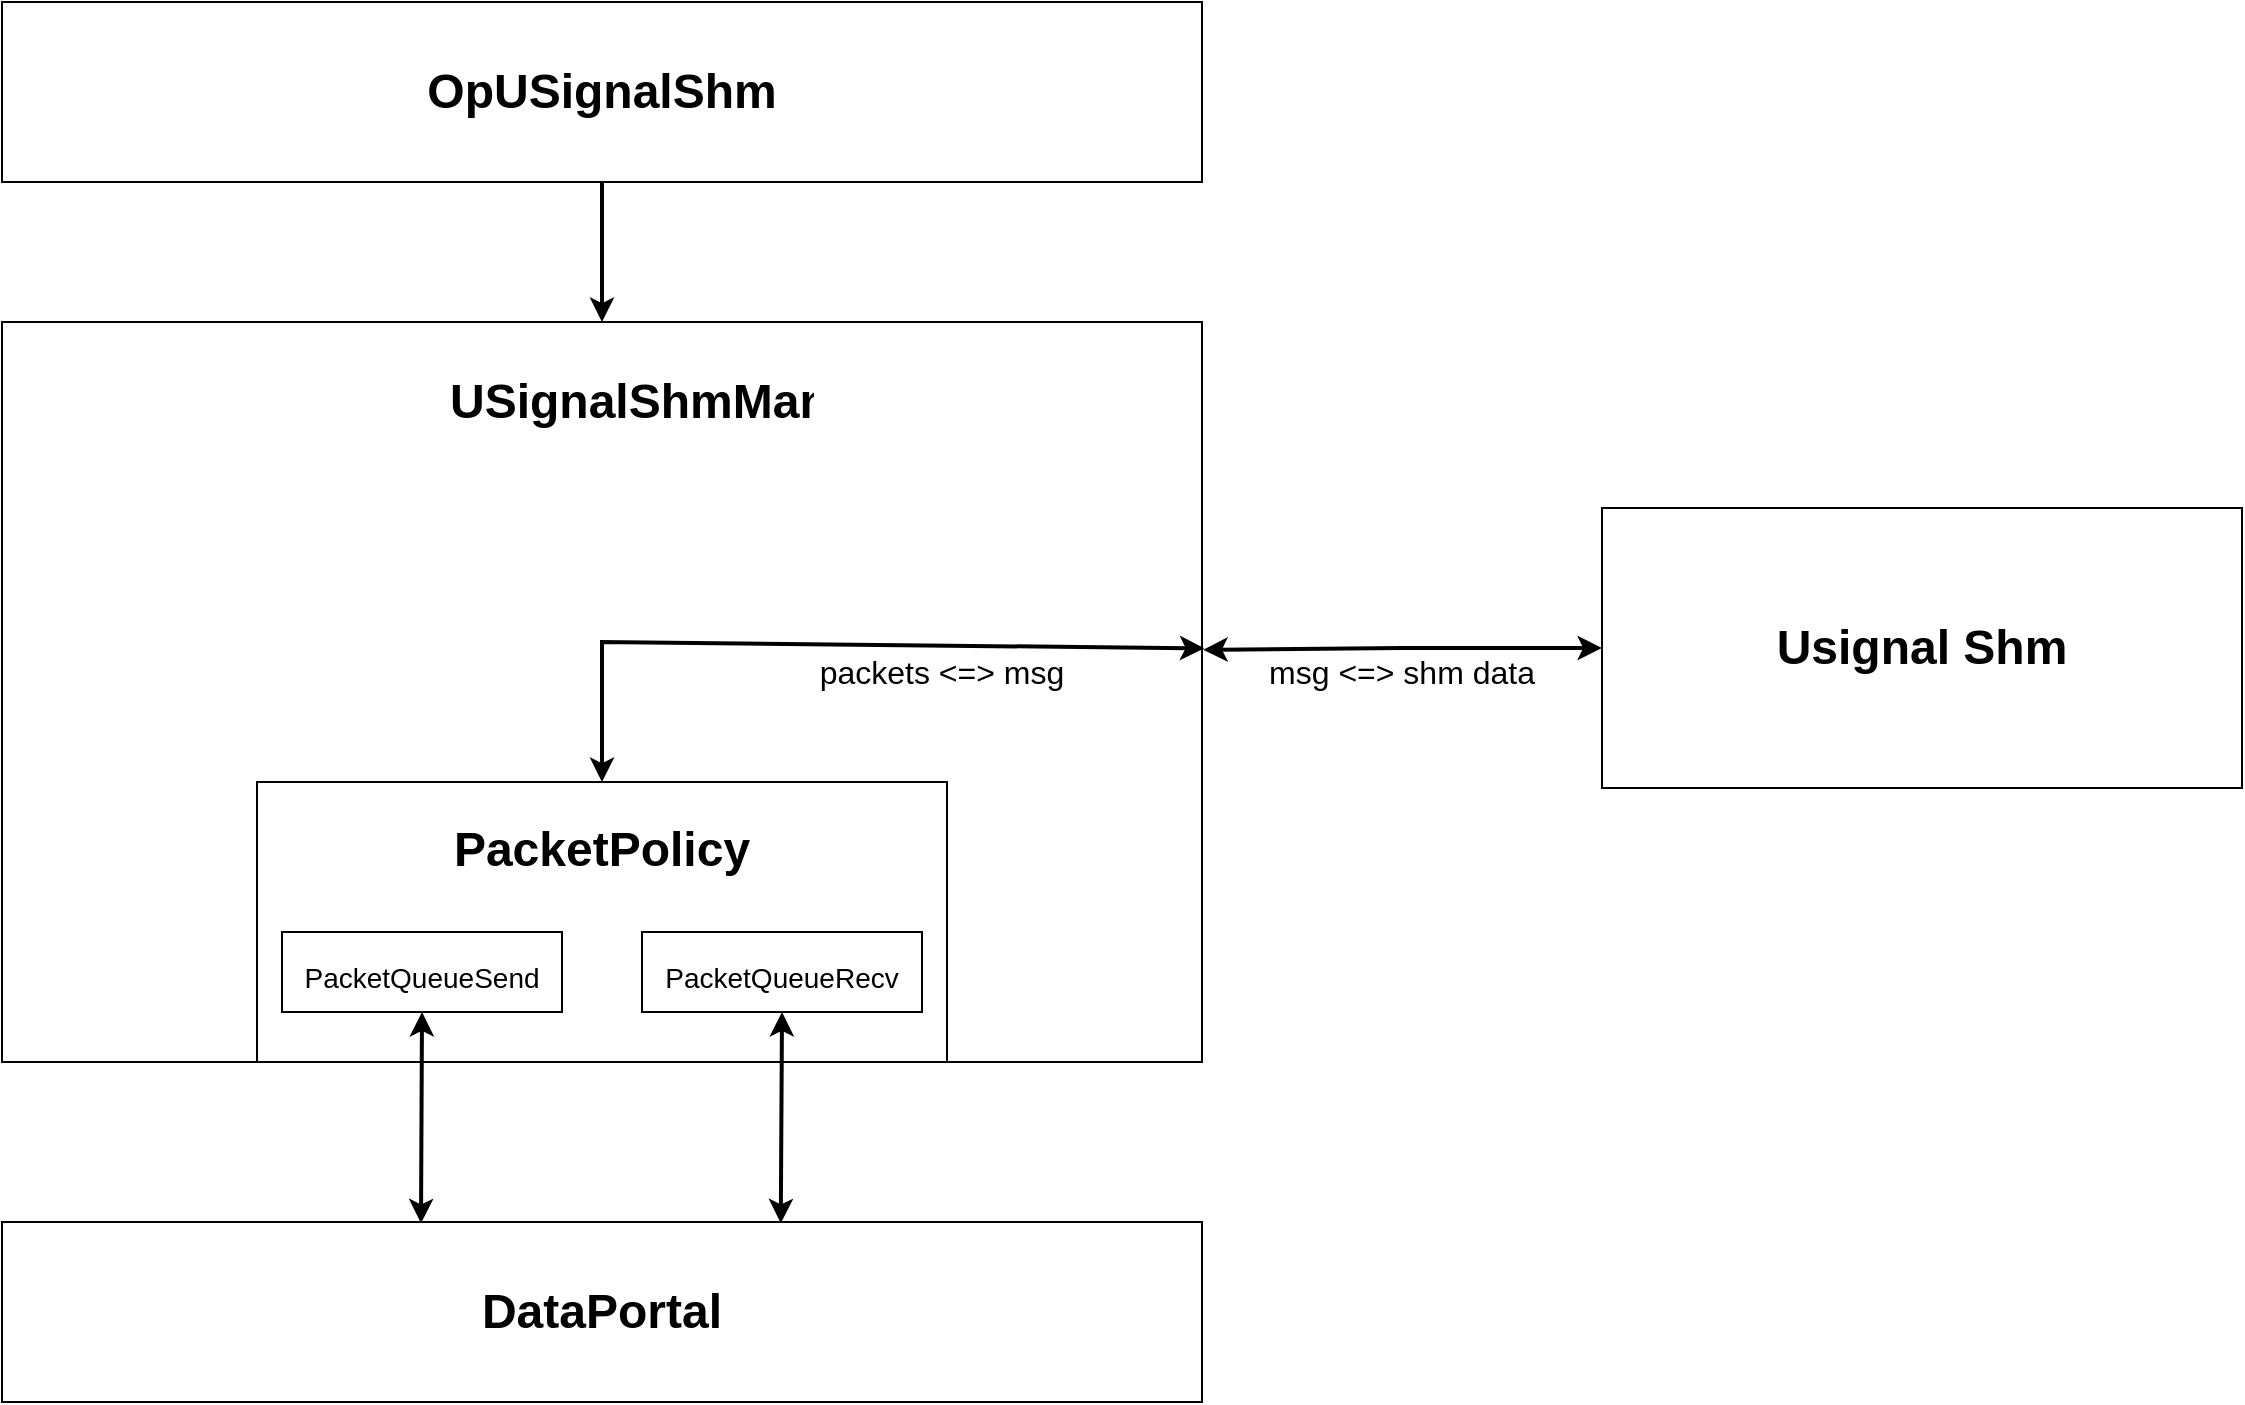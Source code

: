 <mxfile version="20.1.1" type="github">
  <diagram id="1JJFmrZDCJCVyrGSCIPN" name="Page-1">
    <mxGraphModel dx="2062" dy="1154" grid="1" gridSize="10" guides="1" tooltips="1" connect="1" arrows="1" fold="1" page="1" pageScale="1" pageWidth="827" pageHeight="1169" math="0" shadow="0">
      <root>
        <mxCell id="0" />
        <mxCell id="1" parent="0" />
        <mxCell id="SlVcP2jCpKMH03LrzHKm-2" value="&lt;b&gt;&lt;font style=&quot;font-size: 24px;&quot;&gt;DataPortal&lt;/font&gt;&lt;/b&gt;" style="rounded=0;whiteSpace=wrap;html=1;" parent="1" vertex="1">
          <mxGeometry x="120" y="830" width="600" height="90" as="geometry" />
        </mxCell>
        <mxCell id="SlVcP2jCpKMH03LrzHKm-3" value="&lt;h1&gt;&lt;br&gt;&lt;/h1&gt;" style="text;html=1;strokeColor=none;fillColor=none;spacing=5;spacingTop=-20;whiteSpace=wrap;overflow=hidden;rounded=0;" parent="1" vertex="1">
          <mxGeometry x="200" y="390" width="220" height="40" as="geometry" />
        </mxCell>
        <mxCell id="SlVcP2jCpKMH03LrzHKm-4" value="" style="rounded=0;whiteSpace=wrap;html=1;fontSize=18;" parent="1" vertex="1">
          <mxGeometry x="120" y="380" width="600" height="370" as="geometry" />
        </mxCell>
        <mxCell id="SlVcP2jCpKMH03LrzHKm-8" value="&lt;h1 style=&quot;text-align: left;&quot;&gt;OpUSignalShm&lt;/h1&gt;" style="rounded=0;whiteSpace=wrap;html=1;" parent="1" vertex="1">
          <mxGeometry x="120" y="220" width="600" height="90" as="geometry" />
        </mxCell>
        <mxCell id="SlVcP2jCpKMH03LrzHKm-9" value="&lt;h1&gt;&lt;font style=&quot;font-size: 24px;&quot;&gt;USignalShmManager&lt;/font&gt;&lt;/h1&gt;" style="text;html=1;strokeColor=none;fillColor=none;spacing=5;spacingTop=-20;whiteSpace=wrap;overflow=hidden;rounded=0;fontSize=18;align=center;" parent="1" vertex="1">
          <mxGeometry x="340" y="380" width="190" height="65" as="geometry" />
        </mxCell>
        <mxCell id="SlVcP2jCpKMH03LrzHKm-10" value="" style="rounded=0;whiteSpace=wrap;html=1;fontSize=24;" parent="1" vertex="1">
          <mxGeometry x="247.5" y="610" width="345" height="140" as="geometry" />
        </mxCell>
        <mxCell id="SlVcP2jCpKMH03LrzHKm-11" value="&lt;h1&gt;&lt;font style=&quot;font-size: 24px;&quot;&gt;PacketPolicy&lt;/font&gt;&lt;/h1&gt;" style="text;html=1;strokeColor=none;fillColor=none;spacing=5;spacingTop=-20;whiteSpace=wrap;overflow=hidden;rounded=0;fontSize=24;align=center;" parent="1" vertex="1">
          <mxGeometry x="325" y="585" width="190" height="80" as="geometry" />
        </mxCell>
        <mxCell id="SlVcP2jCpKMH03LrzHKm-12" value="&lt;span style=&quot;font-size: 14px;&quot;&gt;PacketQueueSend&lt;/span&gt;" style="rounded=0;whiteSpace=wrap;html=1;fontSize=24;align=center;" parent="1" vertex="1">
          <mxGeometry x="260" y="685" width="140" height="40" as="geometry" />
        </mxCell>
        <mxCell id="SlVcP2jCpKMH03LrzHKm-13" value="&lt;font style=&quot;font-size: 14px;&quot;&gt;PacketQueueRecv&lt;/font&gt;" style="rounded=0;whiteSpace=wrap;html=1;fontSize=24;align=center;" parent="1" vertex="1">
          <mxGeometry x="440" y="685" width="140" height="40" as="geometry" />
        </mxCell>
        <mxCell id="SlVcP2jCpKMH03LrzHKm-14" value="" style="endArrow=classic;startArrow=classic;html=1;rounded=0;fontFamily=Helvetica;fontSize=24;entryX=0.5;entryY=1;entryDx=0;entryDy=0;exitX=0.649;exitY=0.007;exitDx=0;exitDy=0;exitPerimeter=0;strokeWidth=2;" parent="1" source="SlVcP2jCpKMH03LrzHKm-2" target="SlVcP2jCpKMH03LrzHKm-13" edge="1">
          <mxGeometry width="50" height="50" relative="1" as="geometry">
            <mxPoint x="340" y="810" as="sourcePoint" />
            <mxPoint x="390" y="760" as="targetPoint" />
          </mxGeometry>
        </mxCell>
        <mxCell id="SlVcP2jCpKMH03LrzHKm-15" value="" style="endArrow=classic;startArrow=classic;html=1;rounded=0;fontFamily=Helvetica;fontSize=24;exitX=0.649;exitY=0.007;exitDx=0;exitDy=0;exitPerimeter=0;strokeWidth=2;entryX=0.5;entryY=1;entryDx=0;entryDy=0;" parent="1" target="SlVcP2jCpKMH03LrzHKm-12" edge="1">
          <mxGeometry width="50" height="50" relative="1" as="geometry">
            <mxPoint x="329.5" y="830.63" as="sourcePoint" />
            <mxPoint x="330" y="730" as="targetPoint" />
          </mxGeometry>
        </mxCell>
        <mxCell id="SlVcP2jCpKMH03LrzHKm-18" style="edgeStyle=orthogonalEdgeStyle;rounded=0;orthogonalLoop=1;jettySize=auto;html=1;exitX=0;exitY=0.5;exitDx=0;exitDy=0;fontFamily=Helvetica;fontSize=24;strokeWidth=2;startArrow=classic;startFill=1;entryX=1.001;entryY=0.443;entryDx=0;entryDy=0;entryPerimeter=0;" parent="1" source="SlVcP2jCpKMH03LrzHKm-16" target="SlVcP2jCpKMH03LrzHKm-4" edge="1">
          <mxGeometry relative="1" as="geometry">
            <mxPoint x="640" y="543" as="targetPoint" />
          </mxGeometry>
        </mxCell>
        <mxCell id="SlVcP2jCpKMH03LrzHKm-16" value="&lt;b&gt;Usignal Shm&lt;/b&gt;" style="rounded=0;whiteSpace=wrap;html=1;fontFamily=Helvetica;fontSize=24;" parent="1" vertex="1">
          <mxGeometry x="920" y="473" width="320" height="140" as="geometry" />
        </mxCell>
        <mxCell id="SlVcP2jCpKMH03LrzHKm-17" value="" style="endArrow=classic;html=1;rounded=0;fontFamily=Helvetica;fontSize=24;exitX=0.5;exitY=1;exitDx=0;exitDy=0;entryX=0.5;entryY=0;entryDx=0;entryDy=0;fontStyle=1;strokeWidth=2;" parent="1" source="SlVcP2jCpKMH03LrzHKm-8" target="SlVcP2jCpKMH03LrzHKm-4" edge="1">
          <mxGeometry width="50" height="50" relative="1" as="geometry">
            <mxPoint x="330" y="370" as="sourcePoint" />
            <mxPoint x="310" y="370" as="targetPoint" />
          </mxGeometry>
        </mxCell>
        <mxCell id="SlVcP2jCpKMH03LrzHKm-19" value="" style="endArrow=classic;startArrow=classic;html=1;rounded=0;fontFamily=Helvetica;fontSize=24;strokeWidth=2;entryX=1.002;entryY=0.441;entryDx=0;entryDy=0;exitX=0.5;exitY=0;exitDx=0;exitDy=0;entryPerimeter=0;" parent="1" source="SlVcP2jCpKMH03LrzHKm-10" target="SlVcP2jCpKMH03LrzHKm-4" edge="1">
          <mxGeometry width="50" height="50" relative="1" as="geometry">
            <mxPoint x="880" y="710" as="sourcePoint" />
            <mxPoint x="639.12" y="542.07" as="targetPoint" />
            <Array as="points">
              <mxPoint x="420" y="540" />
            </Array>
          </mxGeometry>
        </mxCell>
        <mxCell id="SlVcP2jCpKMH03LrzHKm-20" value="&lt;font style=&quot;font-size: 16px;&quot;&gt;msg &amp;lt;=&amp;gt; shm data&lt;/font&gt;" style="text;html=1;strokeColor=none;fillColor=none;align=center;verticalAlign=middle;whiteSpace=wrap;rounded=0;fontFamily=Helvetica;fontSize=1;" parent="1" vertex="1">
          <mxGeometry x="730" y="540" width="180" height="30" as="geometry" />
        </mxCell>
        <mxCell id="SlVcP2jCpKMH03LrzHKm-21" value="&lt;font style=&quot;font-size: 16px;&quot;&gt;packets &amp;lt;=&amp;gt; msg&lt;/font&gt;" style="text;html=1;strokeColor=none;fillColor=none;align=center;verticalAlign=middle;whiteSpace=wrap;rounded=0;fontFamily=Helvetica;fontSize=1;" parent="1" vertex="1">
          <mxGeometry x="500" y="540" width="180" height="30" as="geometry" />
        </mxCell>
      </root>
    </mxGraphModel>
  </diagram>
</mxfile>
